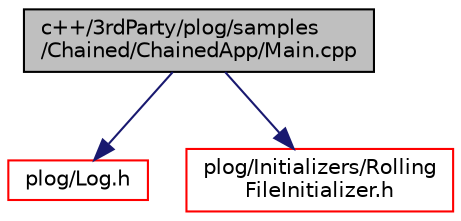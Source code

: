 digraph "c++/3rdParty/plog/samples/Chained/ChainedApp/Main.cpp"
{
 // LATEX_PDF_SIZE
  bgcolor="transparent";
  edge [fontname="Helvetica",fontsize="10",labelfontname="Helvetica",labelfontsize="10"];
  node [fontname="Helvetica",fontsize="10",shape=record];
  Node1 [label="c++/3rdParty/plog/samples\l/Chained/ChainedApp/Main.cpp",height=0.2,width=0.4,color="black", fillcolor="grey75", style="filled", fontcolor="black",tooltip=" "];
  Node1 -> Node2 [color="midnightblue",fontsize="10",style="solid",fontname="Helvetica"];
  Node2 [label="plog/Log.h",height=0.2,width=0.4,color="red",URL="$_log_8h.html",tooltip=" "];
  Node1 -> Node22 [color="midnightblue",fontsize="10",style="solid",fontname="Helvetica"];
  Node22 [label="plog/Initializers/Rolling\lFileInitializer.h",height=0.2,width=0.4,color="red",URL="$_rolling_file_initializer_8h.html",tooltip=" "];
}
